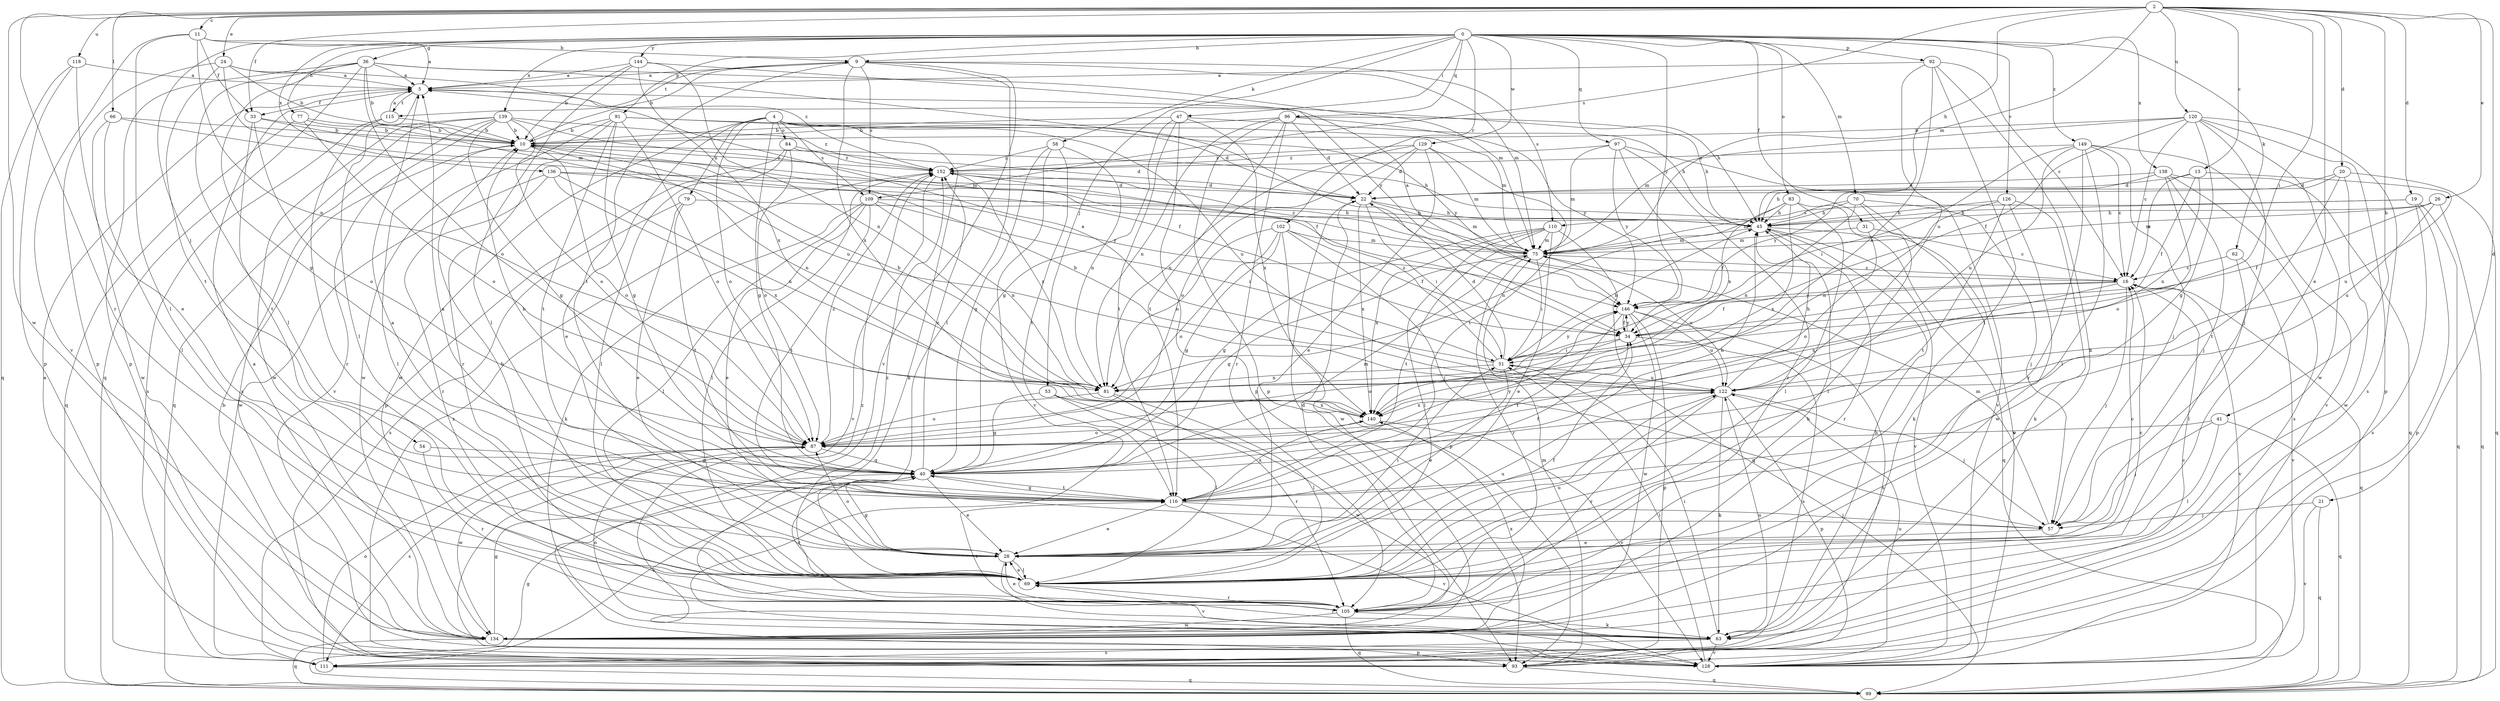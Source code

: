 strict digraph  {
0;
2;
4;
5;
9;
10;
11;
13;
16;
19;
20;
21;
22;
24;
26;
28;
31;
33;
34;
36;
40;
41;
45;
47;
51;
53;
54;
57;
58;
62;
63;
66;
69;
70;
75;
77;
79;
81;
83;
84;
87;
91;
92;
93;
96;
97;
99;
102;
105;
109;
110;
111;
115;
116;
118;
120;
122;
126;
128;
129;
134;
136;
138;
139;
140;
144;
146;
149;
152;
0 -> 9  [label=b];
0 -> 31  [label=f];
0 -> 36  [label=g];
0 -> 47  [label=i];
0 -> 53  [label=j];
0 -> 54  [label=j];
0 -> 58  [label=k];
0 -> 62  [label=k];
0 -> 70  [label=m];
0 -> 77  [label=n];
0 -> 83  [label=o];
0 -> 91  [label=p];
0 -> 92  [label=p];
0 -> 96  [label=q];
0 -> 97  [label=q];
0 -> 102  [label=r];
0 -> 126  [label=v];
0 -> 129  [label=w];
0 -> 136  [label=x];
0 -> 138  [label=x];
0 -> 139  [label=x];
0 -> 144  [label=y];
0 -> 146  [label=y];
0 -> 149  [label=z];
2 -> 11  [label=c];
2 -> 13  [label=c];
2 -> 19  [label=d];
2 -> 20  [label=d];
2 -> 21  [label=d];
2 -> 24  [label=e];
2 -> 26  [label=e];
2 -> 28  [label=e];
2 -> 33  [label=f];
2 -> 41  [label=h];
2 -> 45  [label=h];
2 -> 51  [label=i];
2 -> 66  [label=l];
2 -> 75  [label=m];
2 -> 105  [label=r];
2 -> 109  [label=s];
2 -> 118  [label=u];
2 -> 120  [label=u];
2 -> 134  [label=w];
4 -> 28  [label=e];
4 -> 40  [label=g];
4 -> 63  [label=k];
4 -> 75  [label=m];
4 -> 79  [label=n];
4 -> 84  [label=o];
4 -> 87  [label=o];
4 -> 109  [label=s];
4 -> 134  [label=w];
4 -> 146  [label=y];
5 -> 33  [label=f];
5 -> 45  [label=h];
5 -> 69  [label=l];
5 -> 115  [label=t];
9 -> 5  [label=a];
9 -> 69  [label=l];
9 -> 75  [label=m];
9 -> 109  [label=s];
9 -> 110  [label=s];
9 -> 115  [label=t];
9 -> 116  [label=t];
9 -> 128  [label=v];
9 -> 140  [label=x];
10 -> 9  [label=b];
10 -> 45  [label=h];
10 -> 69  [label=l];
10 -> 81  [label=n];
10 -> 87  [label=o];
10 -> 152  [label=z];
11 -> 5  [label=a];
11 -> 9  [label=b];
11 -> 33  [label=f];
11 -> 69  [label=l];
11 -> 81  [label=n];
11 -> 128  [label=v];
13 -> 16  [label=c];
13 -> 22  [label=d];
13 -> 34  [label=f];
13 -> 81  [label=n];
13 -> 122  [label=u];
16 -> 5  [label=a];
16 -> 34  [label=f];
16 -> 57  [label=j];
16 -> 99  [label=q];
16 -> 128  [label=v];
16 -> 140  [label=x];
16 -> 146  [label=y];
19 -> 45  [label=h];
19 -> 93  [label=p];
19 -> 99  [label=q];
19 -> 110  [label=s];
19 -> 111  [label=s];
20 -> 22  [label=d];
20 -> 45  [label=h];
20 -> 99  [label=q];
20 -> 116  [label=t];
20 -> 134  [label=w];
21 -> 57  [label=j];
21 -> 99  [label=q];
21 -> 128  [label=v];
22 -> 45  [label=h];
22 -> 51  [label=i];
22 -> 75  [label=m];
22 -> 134  [label=w];
22 -> 140  [label=x];
24 -> 5  [label=a];
24 -> 10  [label=b];
24 -> 75  [label=m];
24 -> 93  [label=p];
24 -> 116  [label=t];
24 -> 152  [label=z];
26 -> 34  [label=f];
26 -> 45  [label=h];
26 -> 75  [label=m];
26 -> 99  [label=q];
26 -> 122  [label=u];
28 -> 5  [label=a];
28 -> 16  [label=c];
28 -> 40  [label=g];
28 -> 51  [label=i];
28 -> 69  [label=l];
28 -> 87  [label=o];
28 -> 122  [label=u];
28 -> 128  [label=v];
31 -> 16  [label=c];
31 -> 75  [label=m];
31 -> 87  [label=o];
33 -> 10  [label=b];
33 -> 75  [label=m];
33 -> 87  [label=o];
33 -> 116  [label=t];
34 -> 51  [label=i];
34 -> 87  [label=o];
34 -> 111  [label=s];
34 -> 146  [label=y];
36 -> 5  [label=a];
36 -> 10  [label=b];
36 -> 34  [label=f];
36 -> 40  [label=g];
36 -> 69  [label=l];
36 -> 75  [label=m];
36 -> 87  [label=o];
36 -> 93  [label=p];
36 -> 99  [label=q];
40 -> 10  [label=b];
40 -> 28  [label=e];
40 -> 45  [label=h];
40 -> 75  [label=m];
40 -> 105  [label=r];
40 -> 111  [label=s];
40 -> 116  [label=t];
40 -> 146  [label=y];
40 -> 152  [label=z];
41 -> 57  [label=j];
41 -> 69  [label=l];
41 -> 87  [label=o];
41 -> 99  [label=q];
45 -> 75  [label=m];
45 -> 99  [label=q];
45 -> 105  [label=r];
45 -> 128  [label=v];
47 -> 10  [label=b];
47 -> 40  [label=g];
47 -> 45  [label=h];
47 -> 93  [label=p];
47 -> 116  [label=t];
47 -> 140  [label=x];
51 -> 5  [label=a];
51 -> 22  [label=d];
51 -> 28  [label=e];
51 -> 45  [label=h];
51 -> 81  [label=n];
51 -> 122  [label=u];
51 -> 146  [label=y];
51 -> 152  [label=z];
53 -> 40  [label=g];
53 -> 69  [label=l];
53 -> 134  [label=w];
53 -> 140  [label=x];
54 -> 40  [label=g];
54 -> 105  [label=r];
57 -> 5  [label=a];
57 -> 28  [label=e];
57 -> 75  [label=m];
58 -> 40  [label=g];
58 -> 81  [label=n];
58 -> 116  [label=t];
58 -> 128  [label=v];
58 -> 152  [label=z];
62 -> 16  [label=c];
62 -> 69  [label=l];
62 -> 128  [label=v];
63 -> 16  [label=c];
63 -> 45  [label=h];
63 -> 51  [label=i];
63 -> 69  [label=l];
63 -> 87  [label=o];
63 -> 111  [label=s];
63 -> 122  [label=u];
63 -> 128  [label=v];
63 -> 152  [label=z];
66 -> 10  [label=b];
66 -> 34  [label=f];
66 -> 69  [label=l];
66 -> 134  [label=w];
69 -> 10  [label=b];
69 -> 16  [label=c];
69 -> 28  [label=e];
69 -> 34  [label=f];
69 -> 105  [label=r];
69 -> 122  [label=u];
69 -> 152  [label=z];
70 -> 45  [label=h];
70 -> 57  [label=j];
70 -> 63  [label=k];
70 -> 69  [label=l];
70 -> 75  [label=m];
70 -> 81  [label=n];
75 -> 16  [label=c];
75 -> 40  [label=g];
75 -> 51  [label=i];
75 -> 105  [label=r];
75 -> 122  [label=u];
75 -> 152  [label=z];
77 -> 10  [label=b];
77 -> 87  [label=o];
77 -> 99  [label=q];
77 -> 122  [label=u];
79 -> 28  [label=e];
79 -> 45  [label=h];
79 -> 111  [label=s];
79 -> 116  [label=t];
81 -> 10  [label=b];
81 -> 69  [label=l];
81 -> 87  [label=o];
81 -> 105  [label=r];
81 -> 152  [label=z];
83 -> 34  [label=f];
83 -> 45  [label=h];
83 -> 69  [label=l];
83 -> 81  [label=n];
83 -> 128  [label=v];
83 -> 140  [label=x];
84 -> 22  [label=d];
84 -> 69  [label=l];
84 -> 87  [label=o];
84 -> 93  [label=p];
84 -> 152  [label=z];
87 -> 40  [label=g];
87 -> 111  [label=s];
87 -> 134  [label=w];
87 -> 152  [label=z];
91 -> 10  [label=b];
91 -> 22  [label=d];
91 -> 40  [label=g];
91 -> 87  [label=o];
91 -> 105  [label=r];
91 -> 116  [label=t];
91 -> 122  [label=u];
91 -> 134  [label=w];
92 -> 5  [label=a];
92 -> 16  [label=c];
92 -> 63  [label=k];
92 -> 69  [label=l];
92 -> 122  [label=u];
92 -> 140  [label=x];
93 -> 75  [label=m];
93 -> 99  [label=q];
93 -> 152  [label=z];
96 -> 10  [label=b];
96 -> 22  [label=d];
96 -> 45  [label=h];
96 -> 81  [label=n];
96 -> 93  [label=p];
96 -> 105  [label=r];
96 -> 116  [label=t];
96 -> 146  [label=y];
97 -> 75  [label=m];
97 -> 105  [label=r];
97 -> 128  [label=v];
97 -> 140  [label=x];
97 -> 146  [label=y];
97 -> 152  [label=z];
99 -> 40  [label=g];
102 -> 34  [label=f];
102 -> 40  [label=g];
102 -> 57  [label=j];
102 -> 75  [label=m];
102 -> 81  [label=n];
102 -> 87  [label=o];
102 -> 93  [label=p];
105 -> 22  [label=d];
105 -> 28  [label=e];
105 -> 45  [label=h];
105 -> 63  [label=k];
105 -> 99  [label=q];
105 -> 116  [label=t];
105 -> 134  [label=w];
109 -> 28  [label=e];
109 -> 45  [label=h];
109 -> 51  [label=i];
109 -> 63  [label=k];
109 -> 69  [label=l];
109 -> 81  [label=n];
109 -> 116  [label=t];
110 -> 28  [label=e];
110 -> 40  [label=g];
110 -> 69  [label=l];
110 -> 75  [label=m];
110 -> 99  [label=q];
110 -> 116  [label=t];
110 -> 140  [label=x];
111 -> 5  [label=a];
111 -> 87  [label=o];
111 -> 99  [label=q];
115 -> 5  [label=a];
115 -> 10  [label=b];
115 -> 105  [label=r];
115 -> 111  [label=s];
116 -> 28  [label=e];
116 -> 34  [label=f];
116 -> 40  [label=g];
116 -> 57  [label=j];
116 -> 128  [label=v];
116 -> 140  [label=x];
118 -> 5  [label=a];
118 -> 28  [label=e];
118 -> 93  [label=p];
118 -> 99  [label=q];
120 -> 10  [label=b];
120 -> 16  [label=c];
120 -> 34  [label=f];
120 -> 40  [label=g];
120 -> 57  [label=j];
120 -> 75  [label=m];
120 -> 93  [label=p];
120 -> 111  [label=s];
120 -> 134  [label=w];
122 -> 10  [label=b];
122 -> 45  [label=h];
122 -> 57  [label=j];
122 -> 63  [label=k];
122 -> 69  [label=l];
122 -> 93  [label=p];
122 -> 105  [label=r];
122 -> 140  [label=x];
126 -> 45  [label=h];
126 -> 63  [label=k];
126 -> 81  [label=n];
126 -> 116  [label=t];
126 -> 134  [label=w];
128 -> 10  [label=b];
128 -> 51  [label=i];
128 -> 122  [label=u];
129 -> 22  [label=d];
129 -> 28  [label=e];
129 -> 75  [label=m];
129 -> 81  [label=n];
129 -> 87  [label=o];
129 -> 116  [label=t];
129 -> 152  [label=z];
134 -> 5  [label=a];
134 -> 40  [label=g];
134 -> 93  [label=p];
134 -> 99  [label=q];
134 -> 140  [label=x];
136 -> 22  [label=d];
136 -> 81  [label=n];
136 -> 105  [label=r];
136 -> 134  [label=w];
136 -> 140  [label=x];
136 -> 146  [label=y];
138 -> 22  [label=d];
138 -> 57  [label=j];
138 -> 87  [label=o];
138 -> 99  [label=q];
138 -> 111  [label=s];
138 -> 146  [label=y];
139 -> 10  [label=b];
139 -> 34  [label=f];
139 -> 40  [label=g];
139 -> 87  [label=o];
139 -> 99  [label=q];
139 -> 111  [label=s];
139 -> 128  [label=v];
139 -> 134  [label=w];
139 -> 152  [label=z];
140 -> 87  [label=o];
140 -> 128  [label=v];
144 -> 5  [label=a];
144 -> 10  [label=b];
144 -> 69  [label=l];
144 -> 81  [label=n];
144 -> 140  [label=x];
144 -> 146  [label=y];
146 -> 34  [label=f];
146 -> 93  [label=p];
146 -> 111  [label=s];
146 -> 116  [label=t];
146 -> 122  [label=u];
146 -> 134  [label=w];
149 -> 16  [label=c];
149 -> 51  [label=i];
149 -> 57  [label=j];
149 -> 69  [label=l];
149 -> 105  [label=r];
149 -> 122  [label=u];
149 -> 128  [label=v];
149 -> 152  [label=z];
152 -> 22  [label=d];
152 -> 69  [label=l];
152 -> 128  [label=v];
}

